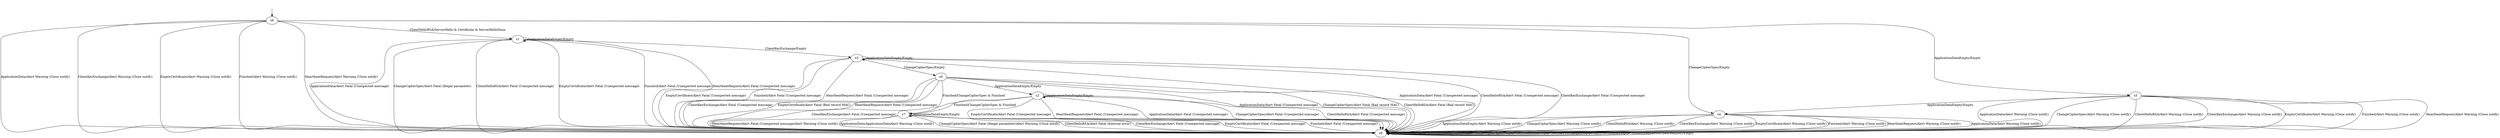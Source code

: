 digraph {
6 [label="s6"]
0 [label="s0"]
1 [label="s1"]
2 [label="s2"]
3 [label="s3"]
4 [label="s4"]
5 [label="s5"]
7 [label="s7"]
8 [label="s8"]
6 -> 8 [label="ApplicationData/Alert Warning (Close notify)"]
6 -> 5 [label="ApplicationDataEmpty/Empty"]
6 -> 4 [label="ChangeCipherSpec/Empty"]
6 -> 1 [label="ClientHelloRSA/ServerHello & Certificate & ServerHelloDone"]
6 -> 8 [label="ClientKeyExchange/Alert Warning (Close notify)"]
6 -> 8 [label="EmptyCertificate/Alert Warning (Close notify)"]
6 -> 8 [label="Finished/Alert Warning (Close notify)"]
6 -> 8 [label="HeartbeatRequest/Alert Warning (Close notify)"]
0 -> 8 [label="ApplicationData/Alert Fatal (Unexpected message)"]
0 -> 2 [label="ApplicationDataEmpty/Empty"]
0 -> 8 [label="ChangeCipherSpec/Alert Fatal (Bad record MAC)"]
0 -> 8 [label="ClientHelloRSA/Alert Fatal (Bad record MAC)"]
0 -> 8 [label="ClientKeyExchange/Alert Fatal (Unexpected message)"]
0 -> 8 [label="EmptyCertificate/Alert Fatal (Bad record MAC)"]
0 -> 7 [label="Finished/ChangeCipherSpec & Finished"]
0 -> 8 [label="HeartbeatRequest/Alert Fatal (Unexpected message)"]
1 -> 8 [label="ApplicationData/Alert Fatal (Unexpected message)"]
1 -> 1 [label="ApplicationDataEmpty/Empty"]
1 -> 8 [label="ChangeCipherSpec/Alert Fatal (Illegal parameter)"]
1 -> 8 [label="ClientHelloRSA/Alert Fatal (Unexpected message)"]
1 -> 3 [label="ClientKeyExchange/Empty"]
1 -> 8 [label="EmptyCertificate/Alert Fatal (Unexpected message)"]
1 -> 8 [label="Finished/Alert Fatal (Unexpected message)"]
1 -> 8 [label="HeartbeatRequest/Alert Fatal (Unexpected message)"]
2 -> 8 [label="ApplicationData/Alert Fatal (Unexpected message)"]
2 -> 2 [label="ApplicationDataEmpty/Empty"]
2 -> 8 [label="ChangeCipherSpec/Alert Fatal (Unexpected message)"]
2 -> 8 [label="ClientHelloRSA/Alert Fatal (Unexpected message)"]
2 -> 8 [label="ClientKeyExchange/Alert Fatal (Unexpected message)"]
2 -> 8 [label="EmptyCertificate/Alert Fatal (Unexpected message)"]
2 -> 7 [label="Finished/ChangeCipherSpec & Finished"]
2 -> 8 [label="HeartbeatRequest/Alert Fatal (Unexpected message)"]
3 -> 8 [label="ApplicationData/Alert Fatal (Unexpected message)"]
3 -> 3 [label="ApplicationDataEmpty/Empty"]
3 -> 0 [label="ChangeCipherSpec/Empty"]
3 -> 8 [label="ClientHelloRSA/Alert Fatal (Unexpected message)"]
3 -> 8 [label="ClientKeyExchange/Alert Fatal (Unexpected message)"]
3 -> 8 [label="EmptyCertificate/Alert Fatal (Unexpected message)"]
3 -> 8 [label="Finished/Alert Fatal (Unexpected message)"]
3 -> 8 [label="HeartbeatRequest/Alert Fatal (Unexpected message)"]
4 -> 8 [label="ApplicationData/Alert Warning (Close notify)"]
4 -> 8 [label="ApplicationDataEmpty/Alert Warning (Close notify)"]
4 -> 8 [label="ChangeCipherSpec/Alert Warning (Close notify)"]
4 -> 8 [label="ClientHelloRSA/Alert Warning (Close notify)"]
4 -> 8 [label="ClientKeyExchange/Alert Warning (Close notify)"]
4 -> 8 [label="EmptyCertificate/Alert Warning (Close notify)"]
4 -> 8 [label="Finished/Alert Warning (Close notify)"]
4 -> 8 [label="HeartbeatRequest/Alert Warning (Close notify)"]
5 -> 8 [label="ApplicationData/Alert Warning (Close notify)"]
5 -> 4 [label="ApplicationDataEmpty/Empty"]
5 -> 8 [label="ChangeCipherSpec/Alert Warning (Close notify)"]
5 -> 8 [label="ClientHelloRSA/Alert Warning (Close notify)"]
5 -> 8 [label="ClientKeyExchange/Alert Warning (Close notify)"]
5 -> 8 [label="EmptyCertificate/Alert Warning (Close notify)"]
5 -> 8 [label="Finished/Alert Warning (Close notify)"]
5 -> 8 [label="HeartbeatRequest/Alert Warning (Close notify)"]
7 -> 8 [label="ApplicationData/ApplicationDataAlert Warning (Close notify)"]
7 -> 7 [label="ApplicationDataEmpty/Empty"]
7 -> 8 [label="ChangeCipherSpec/Alert Fatal (Illegal parameter)Alert Warning (Close notify)"]
7 -> 8 [label="ClientHelloRSA/Alert Fatal (Internal error)"]
7 -> 8 [label="ClientKeyExchange/Alert Fatal (Unexpected message)"]
7 -> 8 [label="EmptyCertificate/Alert Fatal (Unexpected message)"]
7 -> 8 [label="Finished/Alert Fatal (Unexpected message)"]
7 -> 8 [label="HeartbeatRequest/Alert Fatal (Unexpected message)Alert Warning (Close notify)"]
8 -> 8 [label="ApplicationData/Empty"]
8 -> 8 [label="ApplicationDataEmpty/Empty"]
8 -> 8 [label="ChangeCipherSpec/Empty"]
8 -> 8 [label="ClientHelloRSA/Empty"]
8 -> 8 [label="ClientKeyExchange/Empty"]
8 -> 8 [label="EmptyCertificate/Empty"]
8 -> 8 [label="Finished/Empty"]
8 -> 8 [label="HeartbeatRequest/Empty"]
__start0 [label="", shape=none];
__start0 -> 6  [label=""];
}
